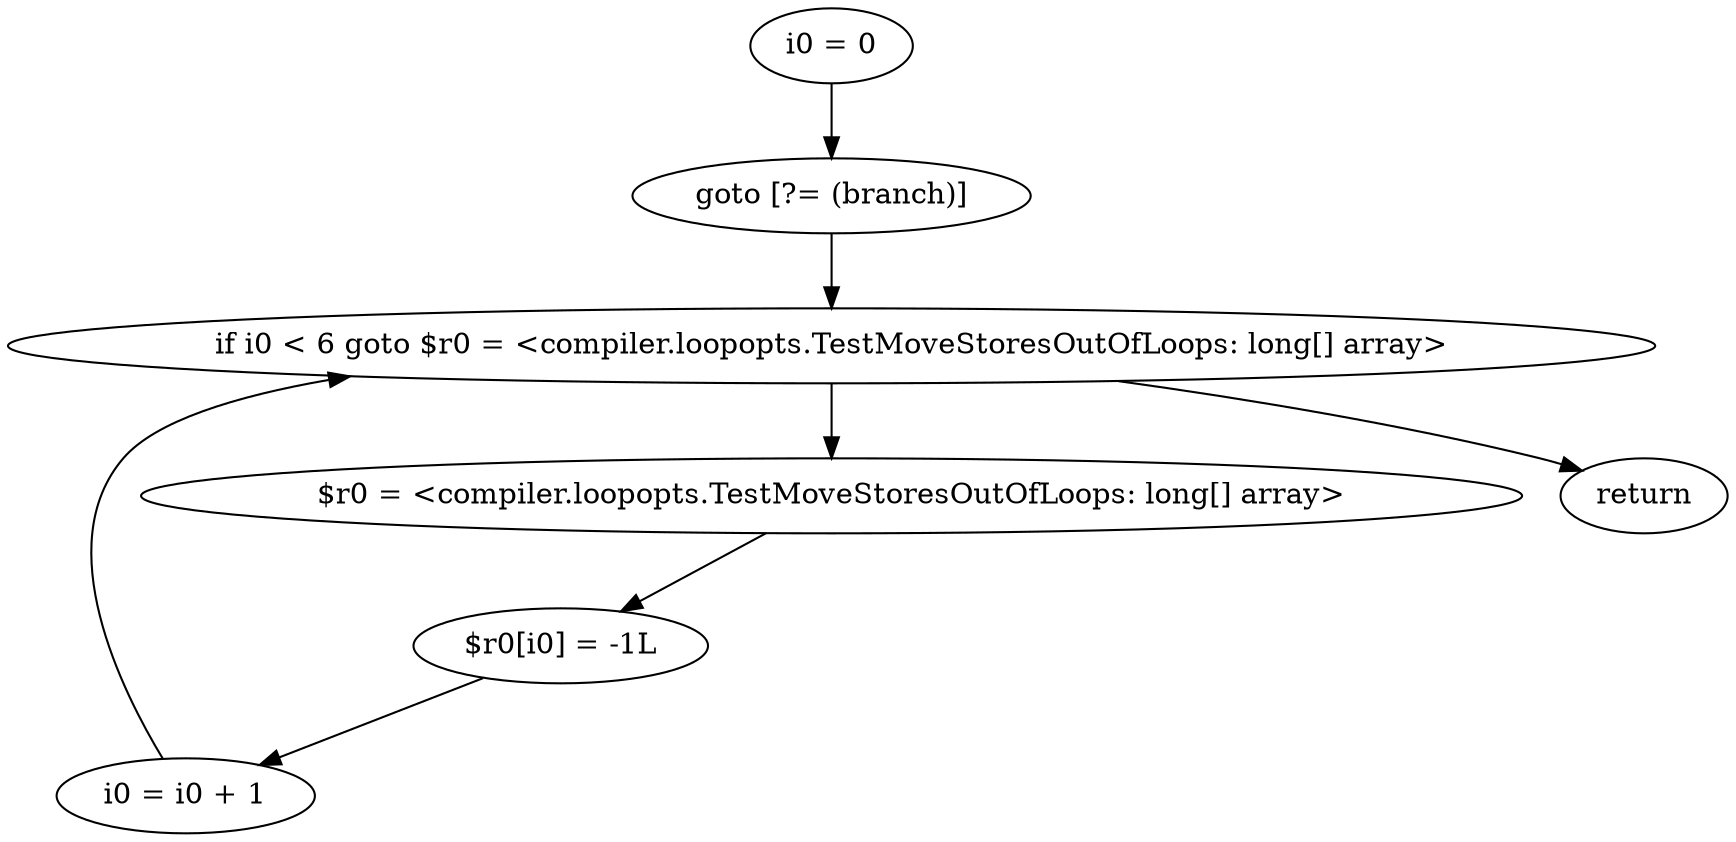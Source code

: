 digraph "unitGraph" {
    "i0 = 0"
    "goto [?= (branch)]"
    "$r0 = <compiler.loopopts.TestMoveStoresOutOfLoops: long[] array>"
    "$r0[i0] = -1L"
    "i0 = i0 + 1"
    "if i0 < 6 goto $r0 = <compiler.loopopts.TestMoveStoresOutOfLoops: long[] array>"
    "return"
    "i0 = 0"->"goto [?= (branch)]";
    "goto [?= (branch)]"->"if i0 < 6 goto $r0 = <compiler.loopopts.TestMoveStoresOutOfLoops: long[] array>";
    "$r0 = <compiler.loopopts.TestMoveStoresOutOfLoops: long[] array>"->"$r0[i0] = -1L";
    "$r0[i0] = -1L"->"i0 = i0 + 1";
    "i0 = i0 + 1"->"if i0 < 6 goto $r0 = <compiler.loopopts.TestMoveStoresOutOfLoops: long[] array>";
    "if i0 < 6 goto $r0 = <compiler.loopopts.TestMoveStoresOutOfLoops: long[] array>"->"return";
    "if i0 < 6 goto $r0 = <compiler.loopopts.TestMoveStoresOutOfLoops: long[] array>"->"$r0 = <compiler.loopopts.TestMoveStoresOutOfLoops: long[] array>";
}
